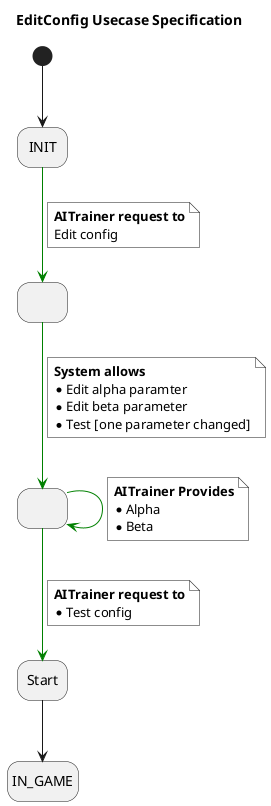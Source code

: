 @startuml
title EditConfig Usecase Specification
skinparam NoteBackgroundColor white
hide empty description

state INIT as "INIT"
state IN_GAME
state Start

state state1 as " "
state state2 as " "


[*] --> INIT

INIT -[#green]-> state1
note on link #white
  <b>AITrainer request to
  Edit config
end note

state1 -[#green]-> state2
note on link #white
  <b>System allows
  * Edit alpha paramter
  * Edit beta parameter
  * Test [one parameter changed]
end note

state2 -[#green]-> state2
note on link #white
  <b>AITrainer Provides
  * Alpha
  * Beta
end note

state2 -[#green]-> Start
note on link #white
  <b>AITrainer request to
  * Test config
end note

Start --> IN_GAME

@enduml